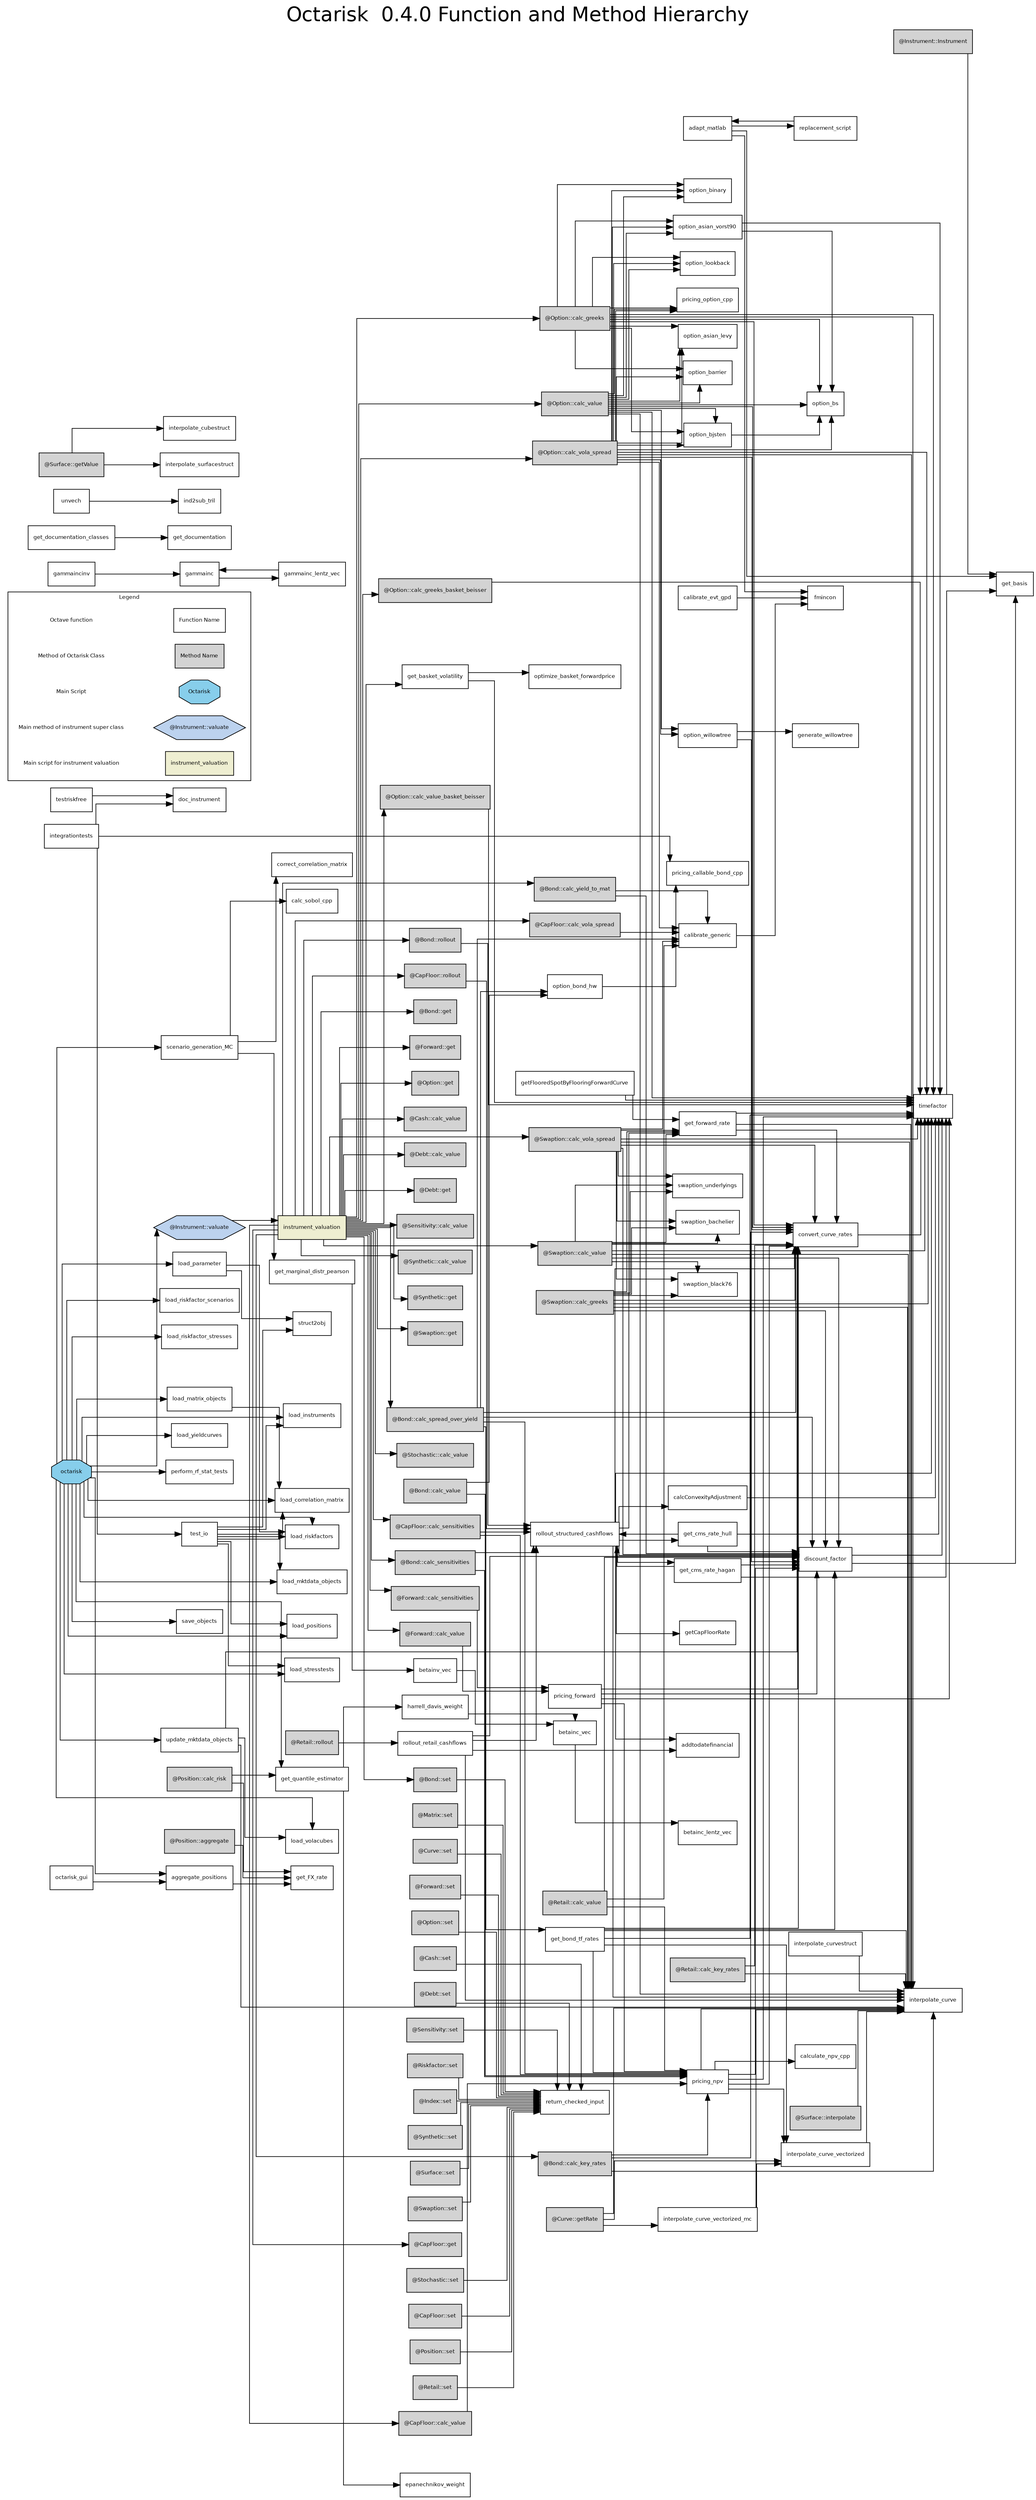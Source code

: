 digraph G {
	fontname = "Bitstream Vera Sans"
	fontsize = 8
	node [
		fontname = "Bitstream Vera Sans"
		fontsize = 8
		shape = "record"
	]
	edge [
		fontname = "Bitstream Vera Sans"
		fontsize = 8
	]
	graph [splines=ortho];
	rankdir=LR;
"octarisk" 	 -> 	 "@Instrument::valuate" [weight=3.]
"@Instrument::valuate" 	 -> 	 "instrument_valuation" [weight=3.]
"octarisk"  [shape=octagon, style=filled, fillcolor=skyblue]
"@Instrument::valuate"  [shape=hexagon, style=filled, fillcolor=lightsteelblue2]
"instrument_valuation"  [shape=rectangle, style=filled, fillcolor=lightyellow2]
subgraph cluster_legend {
label="Legend";
kc1[label="Function Name", shape=box];
k1[shape=plaintext, style=solid, label="Octave function"] 
kc2[label="Method Name", shape=box, style=filled, fillcolor=lightgrey];
k2[shape=plaintext, style=solid, label="Method of Octarisk Class"] 
kc3[label="Octarisk", shape=octagon, style=filled, fillcolor=skyblue];
k3[shape=plaintext, style=solid, label="Main Script"]
kc4[label="@Instrument::valuate", shape=hexagon, style=filled, fillcolor=lightsteelblue2];
k4[shape=plaintext, style=solid, label="Main method of instrument super class"]
kc5[label="instrument_valuation", shape=rectangle, style=filled, fillcolor=lightyellow2];
k5[shape=plaintext, style=solid, label="Main script for instrument valuation"]
{ rank=source;k1 k2 k3 k4 k5}
}
"adapt_matlab" 	 -> 	 "fmincon"
"adapt_matlab" 	 -> 	 "get_basis"
"adapt_matlab" 	 -> 	 "replacement_script"
"aggregate_positions" 	 -> 	 "get_FX_rate"
"betainc_vec" 	 -> 	 "betainc_lentz_vec"
"betainv_vec" 	 -> 	 "betainc_vec"
"calcConvexityAdjustment" 	 -> 	 "timefactor"
"calibrate_evt_gpd" 	 -> 	 "fmincon"
"calibrate_generic" 	 -> 	 "fmincon"
"convert_curve_rates" 	 -> 	 "timefactor"
"discount_factor" 	 -> 	 "get_basis"
"discount_factor" 	 -> 	 "timefactor"
"gammainc" 	 -> 	 "gammainc_lentz_vec"
"gammaincinv" 	 -> 	 "gammainc"
"getFlooredSpotByFlooringForwardCurve" 	 -> 	 "get_forward_rate"
"getFlooredSpotByFlooringForwardCurve" 	 -> 	 "timefactor"
"get_basket_volatility" 	 -> 	 "timefactor"
"get_basket_volatility" 	 -> 	 "optimize_basket_forwardprice"
"get_bond_tf_rates" 	 -> 	 "convert_curve_rates"
"get_bond_tf_rates" 	 -> 	 "discount_factor"
"get_bond_tf_rates" 	 -> 	 "interpolate_curve"
"get_bond_tf_rates" 	 -> 	 "pricing_npv"
"get_bond_tf_rates" 	 -> 	 "timefactor"
"get_bond_tf_rates" 	 -> 	 "interpolate_curve_vectorized"
"get_cms_rate_hagan" 	 -> 	 "discount_factor"
"get_cms_rate_hagan" 	 -> 	 "rollout_structured_cashflows"
"get_cms_rate_hagan" 	 -> 	 "timefactor"
"get_cms_rate_hull" 	 -> 	 "discount_factor"
"get_cms_rate_hull" 	 -> 	 "rollout_structured_cashflows"
"get_cms_rate_hull" 	 -> 	 "timefactor"
"get_documentation_classes" 	 -> 	 "get_documentation"
"get_forward_rate" 	 -> 	 "convert_curve_rates"
"get_forward_rate" 	 -> 	 "interpolate_curve"
"get_forward_rate" 	 -> 	 "timefactor"
"get_marginal_distr_pearson" 	 -> 	 "betainv_vec"
"get_quantile_estimator" 	 -> 	 "epanechnikov_weight"
"get_quantile_estimator" 	 -> 	 "harrell_davis_weight"
"harrell_davis_weight" 	 -> 	 "betainc_vec"
"integrationtests" 	 -> 	 "doc_instrument"
"integrationtests" 	 -> 	 "test_io"
"integrationtests" 	 -> 	 "pricing_callable_bond_cpp"
"load_matrix_objects" 	 -> 	 "load_correlation_matrix"
"load_parameter" 	 -> 	 "load_riskfactors"
"load_parameter" 	 -> 	 "struct2obj"
"octarisk" 	 -> 	 "aggregate_positions"
"octarisk" 	 -> 	 "get_quantile_estimator"
"octarisk" 	 -> 	 "load_correlation_matrix"
"octarisk" 	 -> 	 "load_instruments"
"octarisk" 	 -> 	 "load_matrix_objects"
"octarisk" 	 -> 	 "load_mktdata_objects"
"octarisk" 	 -> 	 "load_parameter"
"octarisk" 	 -> 	 "load_positions"
"octarisk" 	 -> 	 "load_riskfactor_scenarios"
"octarisk" 	 -> 	 "load_riskfactor_stresses"
"octarisk" 	 -> 	 "load_riskfactors"
"octarisk" 	 -> 	 "load_stresstests"
"octarisk" 	 -> 	 "load_volacubes"
"octarisk" 	 -> 	 "load_yieldcurves"
"octarisk" 	 -> 	 "perform_rf_stat_tests"
"octarisk" 	 -> 	 "save_objects"
"octarisk" 	 -> 	 "scenario_generation_MC"
"octarisk" 	 -> 	 "update_mktdata_objects"
"octarisk_gui" 	 -> 	 "aggregate_positions"
"option_asian_vorst90" 	 -> 	 "option_bs"
"option_asian_vorst90" 	 -> 	 "timefactor"
"option_bjsten" 	 -> 	 "option_bs"
"option_bond_hw" 	 -> 	 "pricing_callable_bond_cpp"
"option_willowtree" 	 -> 	 "discount_factor"
"option_willowtree" 	 -> 	 "generate_willowtree"
"pricing_forward" 	 -> 	 "convert_curve_rates"
"pricing_forward" 	 -> 	 "discount_factor"
"pricing_forward" 	 -> 	 "pricing_npv"
"pricing_forward" 	 -> 	 "timefactor"
"pricing_npv" 	 -> 	 "convert_curve_rates"
"pricing_npv" 	 -> 	 "discount_factor"
"pricing_npv" 	 -> 	 "interpolate_curve"
"pricing_npv" 	 -> 	 "timefactor"
"pricing_npv" 	 -> 	 "calculate_npv_cpp"
"pricing_npv" 	 -> 	 "interpolate_curve_vectorized"
"replacement_script" 	 -> 	 "adapt_matlab"
"rollout_retail_cashflows" 	 -> 	 "addtodatefinancial"
"rollout_retail_cashflows" 	 -> 	 "discount_factor"
"rollout_retail_cashflows" 	 -> 	 "interpolate_curve"
"rollout_retail_cashflows" 	 -> 	 "rollout_structured_cashflows"
"rollout_structured_cashflows" 	 -> 	 "addtodatefinancial"
"rollout_structured_cashflows" 	 -> 	 "calcConvexityAdjustment"
"rollout_structured_cashflows" 	 -> 	 "convert_curve_rates"
"rollout_structured_cashflows" 	 -> 	 "discount_factor"
"rollout_structured_cashflows" 	 -> 	 "getCapFloorRate"
"rollout_structured_cashflows" 	 -> 	 "get_cms_rate_hagan"
"rollout_structured_cashflows" 	 -> 	 "get_cms_rate_hull"
"rollout_structured_cashflows" 	 -> 	 "get_forward_rate"
"rollout_structured_cashflows" 	 -> 	 "interpolate_curve"
"rollout_structured_cashflows" 	 -> 	 "timefactor"
"scenario_generation_MC" 	 -> 	 "correct_correlation_matrix"
"scenario_generation_MC" 	 -> 	 "get_marginal_distr_pearson"
"scenario_generation_MC" 	 -> 	 "calc_sobol_cpp"
"test_io" 	 -> 	 "load_correlation_matrix"
"test_io" 	 -> 	 "load_instruments"
"test_io" 	 -> 	 "load_mktdata_objects"
"test_io" 	 -> 	 "load_positions"
"test_io" 	 -> 	 "load_riskfactors"
"test_io" 	 -> 	 "load_stresstests"
"test_io" 	 -> 	 "struct2obj"
"testriskfree" 	 -> 	 "doc_instrument"
"timefactor" 	 -> 	 "get_basis"
"unvech" 	 -> 	 "ind2sub_tril"
"update_mktdata_objects" 	 -> 	 "convert_curve_rates"
"update_mktdata_objects" 	 -> 	 "interpolate_curve"
"update_mktdata_objects" 	 -> 	 "load_volacubes"
"gammainc_lentz_vec" 	 -> 	 "gammainc"
"interpolate_curve_vectorized" 	 -> 	 "interpolate_curve"
"interpolate_curve_vectorized_mc" 	 -> 	 "interpolate_curve"
"interpolate_curve_vectorized_mc" 	 -> 	 "interpolate_curve_vectorized"
"interpolate_curvestruct" 	 -> 	 "interpolate_curve"
"@Instrument::Instrument" 	 -> 	 "get_basis"
"@Matrix::set" 	 -> 	 "return_checked_input"
"@Curve::getRate" 	 -> 	 "interpolate_curve"
"@Curve::getRate" 	 -> 	 "interpolate_curve_vectorized"
"@Curve::getRate" 	 -> 	 "interpolate_curve_vectorized_mc"
"@Curve::set" 	 -> 	 "return_checked_input"
"@Forward::calc_sensitivities" 	 -> 	 "pricing_forward"
"@Forward::calc_value" 	 -> 	 "pricing_forward"
"@Forward::set" 	 -> 	 "return_checked_input"
"@Option::calc_greeks" 	 -> 	 "convert_curve_rates"
"@Option::calc_greeks" 	 -> 	 "interpolate_curve"
"@Option::calc_greeks" 	 -> 	 "option_asian_levy"
"@Option::calc_greeks" 	 -> 	 "option_asian_vorst90"
"@Option::calc_greeks" 	 -> 	 "option_barrier"
"@Option::calc_greeks" 	 -> 	 "option_binary"
"@Option::calc_greeks" 	 -> 	 "option_bjsten"
"@Option::calc_greeks" 	 -> 	 "option_bs"
"@Option::calc_greeks" 	 -> 	 "option_lookback"
"@Option::calc_greeks" 	 -> 	 "timefactor"
"@Option::calc_greeks" 	 -> 	 "pricing_option_cpp"
"@Option::calc_greeks_basket_beisser" 	 -> 	 "timefactor"
"@Option::calc_value" 	 -> 	 "convert_curve_rates"
"@Option::calc_value" 	 -> 	 "interpolate_curve"
"@Option::calc_value" 	 -> 	 "option_asian_levy"
"@Option::calc_value" 	 -> 	 "option_asian_vorst90"
"@Option::calc_value" 	 -> 	 "option_barrier"
"@Option::calc_value" 	 -> 	 "option_binary"
"@Option::calc_value" 	 -> 	 "option_bjsten"
"@Option::calc_value" 	 -> 	 "option_bs"
"@Option::calc_value" 	 -> 	 "option_lookback"
"@Option::calc_value" 	 -> 	 "option_willowtree"
"@Option::calc_value" 	 -> 	 "timefactor"
"@Option::calc_value" 	 -> 	 "pricing_option_cpp"
"@Option::calc_value_basket_beisser" 	 -> 	 "timefactor"
"@Option::calc_vola_spread" 	 -> 	 "calibrate_generic"
"@Option::calc_vola_spread" 	 -> 	 "convert_curve_rates"
"@Option::calc_vola_spread" 	 -> 	 "interpolate_curve"
"@Option::calc_vola_spread" 	 -> 	 "option_asian_levy"
"@Option::calc_vola_spread" 	 -> 	 "option_asian_vorst90"
"@Option::calc_vola_spread" 	 -> 	 "option_barrier"
"@Option::calc_vola_spread" 	 -> 	 "option_binary"
"@Option::calc_vola_spread" 	 -> 	 "option_bjsten"
"@Option::calc_vola_spread" 	 -> 	 "option_bs"
"@Option::calc_vola_spread" 	 -> 	 "option_lookback"
"@Option::calc_vola_spread" 	 -> 	 "option_willowtree"
"@Option::calc_vola_spread" 	 -> 	 "timefactor"
"@Option::calc_vola_spread" 	 -> 	 "pricing_option_cpp"
"@Option::set" 	 -> 	 "return_checked_input"
"@Cash::set" 	 -> 	 "return_checked_input"
"@Debt::set" 	 -> 	 "return_checked_input"
"@Sensitivity::set" 	 -> 	 "return_checked_input"
"@Riskfactor::set" 	 -> 	 "return_checked_input"
"@Index::set" 	 -> 	 "return_checked_input"
"@Synthetic::set" 	 -> 	 "return_checked_input"
"@Surface::getValue" 	 -> 	 "interpolate_cubestruct"
"@Surface::getValue" 	 -> 	 "interpolate_surfacestruct"
"@Surface::interpolate" 	 -> 	 "interpolate_curve"
"@Surface::set" 	 -> 	 "return_checked_input"
"@Swaption::calc_greeks" 	 -> 	 "convert_curve_rates"
"@Swaption::calc_greeks" 	 -> 	 "discount_factor"
"@Swaption::calc_greeks" 	 -> 	 "get_forward_rate"
"@Swaption::calc_greeks" 	 -> 	 "interpolate_curve"
"@Swaption::calc_greeks" 	 -> 	 "swaption_bachelier"
"@Swaption::calc_greeks" 	 -> 	 "swaption_black76"
"@Swaption::calc_greeks" 	 -> 	 "swaption_underlyings"
"@Swaption::calc_greeks" 	 -> 	 "timefactor"
"@Swaption::calc_value" 	 -> 	 "convert_curve_rates"
"@Swaption::calc_value" 	 -> 	 "discount_factor"
"@Swaption::calc_value" 	 -> 	 "get_forward_rate"
"@Swaption::calc_value" 	 -> 	 "interpolate_curve"
"@Swaption::calc_value" 	 -> 	 "swaption_bachelier"
"@Swaption::calc_value" 	 -> 	 "swaption_black76"
"@Swaption::calc_value" 	 -> 	 "swaption_underlyings"
"@Swaption::calc_value" 	 -> 	 "timefactor"
"@Swaption::calc_vola_spread" 	 -> 	 "calibrate_generic"
"@Swaption::calc_vola_spread" 	 -> 	 "convert_curve_rates"
"@Swaption::calc_vola_spread" 	 -> 	 "discount_factor"
"@Swaption::calc_vola_spread" 	 -> 	 "get_forward_rate"
"@Swaption::calc_vola_spread" 	 -> 	 "interpolate_curve"
"@Swaption::calc_vola_spread" 	 -> 	 "swaption_bachelier"
"@Swaption::calc_vola_spread" 	 -> 	 "swaption_black76"
"@Swaption::calc_vola_spread" 	 -> 	 "swaption_underlyings"
"@Swaption::calc_vola_spread" 	 -> 	 "timefactor"
"@Swaption::set" 	 -> 	 "return_checked_input"
"@Stochastic::set" 	 -> 	 "return_checked_input"
"@CapFloor::calc_sensitivities" 	 -> 	 "pricing_npv"
"@CapFloor::calc_sensitivities" 	 -> 	 "rollout_structured_cashflows"
"@CapFloor::calc_value" 	 -> 	 "pricing_npv"
"@CapFloor::calc_vola_spread" 	 -> 	 "calibrate_generic"
"@CapFloor::rollout" 	 -> 	 "rollout_structured_cashflows"
"@CapFloor::set" 	 -> 	 "return_checked_input"
"@Bond::calc_key_rates" 	 -> 	 "convert_curve_rates"
"@Bond::calc_key_rates" 	 -> 	 "interpolate_curve"
"@Bond::calc_key_rates" 	 -> 	 "pricing_npv"
"@Bond::calc_sensitivities" 	 -> 	 "pricing_npv"
"@Bond::calc_sensitivities" 	 -> 	 "rollout_structured_cashflows"
"@Bond::calc_spread_over_yield" 	 -> 	 "calibrate_generic"
"@Bond::calc_spread_over_yield" 	 -> 	 "convert_curve_rates"
"@Bond::calc_spread_over_yield" 	 -> 	 "discount_factor"
"@Bond::calc_spread_over_yield" 	 -> 	 "get_bond_tf_rates"
"@Bond::calc_spread_over_yield" 	 -> 	 "option_bond_hw"
"@Bond::calc_spread_over_yield" 	 -> 	 "pricing_npv"
"@Bond::calc_value" 	 -> 	 "option_bond_hw"
"@Bond::calc_value" 	 -> 	 "pricing_npv"
"@Bond::calc_yield_to_mat" 	 -> 	 "calibrate_generic"
"@Bond::calc_yield_to_mat" 	 -> 	 "discount_factor"
"@Bond::rollout" 	 -> 	 "rollout_structured_cashflows"
"@Bond::set" 	 -> 	 "return_checked_input"
"@Position::aggregate" 	 -> 	 "get_FX_rate"
"@Position::calc_risk" 	 -> 	 "get_FX_rate"
"@Position::calc_risk" 	 -> 	 "get_quantile_estimator"
"@Position::set" 	 -> 	 "return_checked_input"
"@Retail::calc_key_rates" 	 -> 	 "convert_curve_rates"
"@Retail::calc_key_rates" 	 -> 	 "interpolate_curve"
"@Retail::calc_value" 	 -> 	 "calibrate_generic"
"@Retail::calc_value" 	 -> 	 "discount_factor"
"@Retail::calc_value" 	 -> 	 "pricing_npv"
"@Retail::rollout" 	 -> 	 "rollout_retail_cashflows"
"@Retail::set" 	 -> 	 "return_checked_input"
"instrument_valuation" 	 -> 	 "get_basket_volatility"
"instrument_valuation" 	 -> 	 "@Forward::calc_sensitivities"
"instrument_valuation" 	 -> 	 "@Forward::calc_value"
"instrument_valuation" 	 -> 	 "@Forward::get"
"instrument_valuation" 	 -> 	 "@Option::calc_greeks"
"instrument_valuation" 	 -> 	 "@Option::calc_greeks_basket_beisser"
"instrument_valuation" 	 -> 	 "@Option::calc_value"
"instrument_valuation" 	 -> 	 "@Option::calc_value_basket_beisser"
"instrument_valuation" 	 -> 	 "@Option::calc_vola_spread"
"instrument_valuation" 	 -> 	 "@Option::get"
"instrument_valuation" 	 -> 	 "@Cash::calc_value"
"instrument_valuation" 	 -> 	 "@Debt::calc_value"
"instrument_valuation" 	 -> 	 "@Debt::get"
"instrument_valuation" 	 -> 	 "@Sensitivity::calc_value"
"instrument_valuation" 	 -> 	 "@Synthetic::calc_value"
"instrument_valuation" 	 -> 	 "@Synthetic::get"
"instrument_valuation" 	 -> 	 "@Swaption::calc_value"
"instrument_valuation" 	 -> 	 "@Swaption::calc_vola_spread"
"instrument_valuation" 	 -> 	 "@Swaption::get"
"instrument_valuation" 	 -> 	 "@Stochastic::calc_value"
"instrument_valuation" 	 -> 	 "@CapFloor::calc_sensitivities"
"instrument_valuation" 	 -> 	 "@CapFloor::calc_value"
"instrument_valuation" 	 -> 	 "@CapFloor::calc_vola_spread"
"instrument_valuation" 	 -> 	 "@CapFloor::get"
"instrument_valuation" 	 -> 	 "@CapFloor::rollout"
"instrument_valuation" 	 -> 	 "@Bond::calc_key_rates"
"instrument_valuation" 	 -> 	 "@Bond::calc_sensitivities"
"instrument_valuation" 	 -> 	 "@Bond::calc_spread_over_yield"
"instrument_valuation" 	 -> 	 "@Bond::calc_yield_to_mat"
"instrument_valuation" 	 -> 	 "@Bond::get"
"instrument_valuation" 	 -> 	 "@Bond::rollout"
"instrument_valuation" 	 -> 	 "@Bond::set"
"@Bond::calc_key_rates"  [shape=box, style=filled, fillcolor=lightgrey]
"@Bond::calc_sensitivities"  [shape=box, style=filled, fillcolor=lightgrey]
"@Bond::calc_spread_over_yield"  [shape=box, style=filled, fillcolor=lightgrey]
"@Bond::calc_value"  [shape=box, style=filled, fillcolor=lightgrey]
"@Bond::calc_yield_to_mat"  [shape=box, style=filled, fillcolor=lightgrey]
"@Bond::get"  [shape=box, style=filled, fillcolor=lightgrey]
"@Bond::rollout"  [shape=box, style=filled, fillcolor=lightgrey]
"@Bond::set"  [shape=box, style=filled, fillcolor=lightgrey]
"@CapFloor::calc_sensitivities"  [shape=box, style=filled, fillcolor=lightgrey]
"@CapFloor::calc_value"  [shape=box, style=filled, fillcolor=lightgrey]
"@CapFloor::calc_vola_spread"  [shape=box, style=filled, fillcolor=lightgrey]
"@CapFloor::get"  [shape=box, style=filled, fillcolor=lightgrey]
"@CapFloor::rollout"  [shape=box, style=filled, fillcolor=lightgrey]
"@CapFloor::set"  [shape=box, style=filled, fillcolor=lightgrey]
"@Cash::calc_value"  [shape=box, style=filled, fillcolor=lightgrey]
"@Cash::set"  [shape=box, style=filled, fillcolor=lightgrey]
"@Curve::getRate"  [shape=box, style=filled, fillcolor=lightgrey]
"@Curve::set"  [shape=box, style=filled, fillcolor=lightgrey]
"@Debt::calc_value"  [shape=box, style=filled, fillcolor=lightgrey]
"@Debt::get"  [shape=box, style=filled, fillcolor=lightgrey]
"@Debt::set"  [shape=box, style=filled, fillcolor=lightgrey]
"@Forward::calc_sensitivities"  [shape=box, style=filled, fillcolor=lightgrey]
"@Forward::calc_value"  [shape=box, style=filled, fillcolor=lightgrey]
"@Forward::get"  [shape=box, style=filled, fillcolor=lightgrey]
"@Forward::set"  [shape=box, style=filled, fillcolor=lightgrey]
"@Index::set"  [shape=box, style=filled, fillcolor=lightgrey]
"@Instrument::Instrument"  [shape=box, style=filled, fillcolor=lightgrey]
"@Matrix::set"  [shape=box, style=filled, fillcolor=lightgrey]
"@Option::calc_greeks"  [shape=box, style=filled, fillcolor=lightgrey]
"@Option::calc_greeks_basket_beisser"  [shape=box, style=filled, fillcolor=lightgrey]
"@Option::calc_value"  [shape=box, style=filled, fillcolor=lightgrey]
"@Option::calc_value_basket_beisser"  [shape=box, style=filled, fillcolor=lightgrey]
"@Option::calc_vola_spread"  [shape=box, style=filled, fillcolor=lightgrey]
"@Option::get"  [shape=box, style=filled, fillcolor=lightgrey]
"@Option::set"  [shape=box, style=filled, fillcolor=lightgrey]
"@Position::aggregate"  [shape=box, style=filled, fillcolor=lightgrey]
"@Position::calc_risk"  [shape=box, style=filled, fillcolor=lightgrey]
"@Position::set"  [shape=box, style=filled, fillcolor=lightgrey]
"@Retail::calc_key_rates"  [shape=box, style=filled, fillcolor=lightgrey]
"@Retail::calc_value"  [shape=box, style=filled, fillcolor=lightgrey]
"@Retail::rollout"  [shape=box, style=filled, fillcolor=lightgrey]
"@Retail::set"  [shape=box, style=filled, fillcolor=lightgrey]
"@Riskfactor::set"  [shape=box, style=filled, fillcolor=lightgrey]
"@Sensitivity::calc_value"  [shape=box, style=filled, fillcolor=lightgrey]
"@Sensitivity::set"  [shape=box, style=filled, fillcolor=lightgrey]
"@Stochastic::calc_value"  [shape=box, style=filled, fillcolor=lightgrey]
"@Stochastic::set"  [shape=box, style=filled, fillcolor=lightgrey]
"@Surface::getValue"  [shape=box, style=filled, fillcolor=lightgrey]
"@Surface::interpolate"  [shape=box, style=filled, fillcolor=lightgrey]
"@Surface::set"  [shape=box, style=filled, fillcolor=lightgrey]
"@Swaption::calc_greeks"  [shape=box, style=filled, fillcolor=lightgrey]
"@Swaption::calc_value"  [shape=box, style=filled, fillcolor=lightgrey]
"@Swaption::calc_vola_spread"  [shape=box, style=filled, fillcolor=lightgrey]
"@Swaption::get"  [shape=box, style=filled, fillcolor=lightgrey]
"@Swaption::set"  [shape=box, style=filled, fillcolor=lightgrey]
"@Synthetic::calc_value"  [shape=box, style=filled, fillcolor=lightgrey]
"@Synthetic::get"  [shape=box, style=filled, fillcolor=lightgrey]
"@Synthetic::set"  [shape=box, style=filled, fillcolor=lightgrey]
// title
labelloc="t";
fontsize = 30
label="Octarisk  0.4.0 Function and Method Hierarchy";
}
